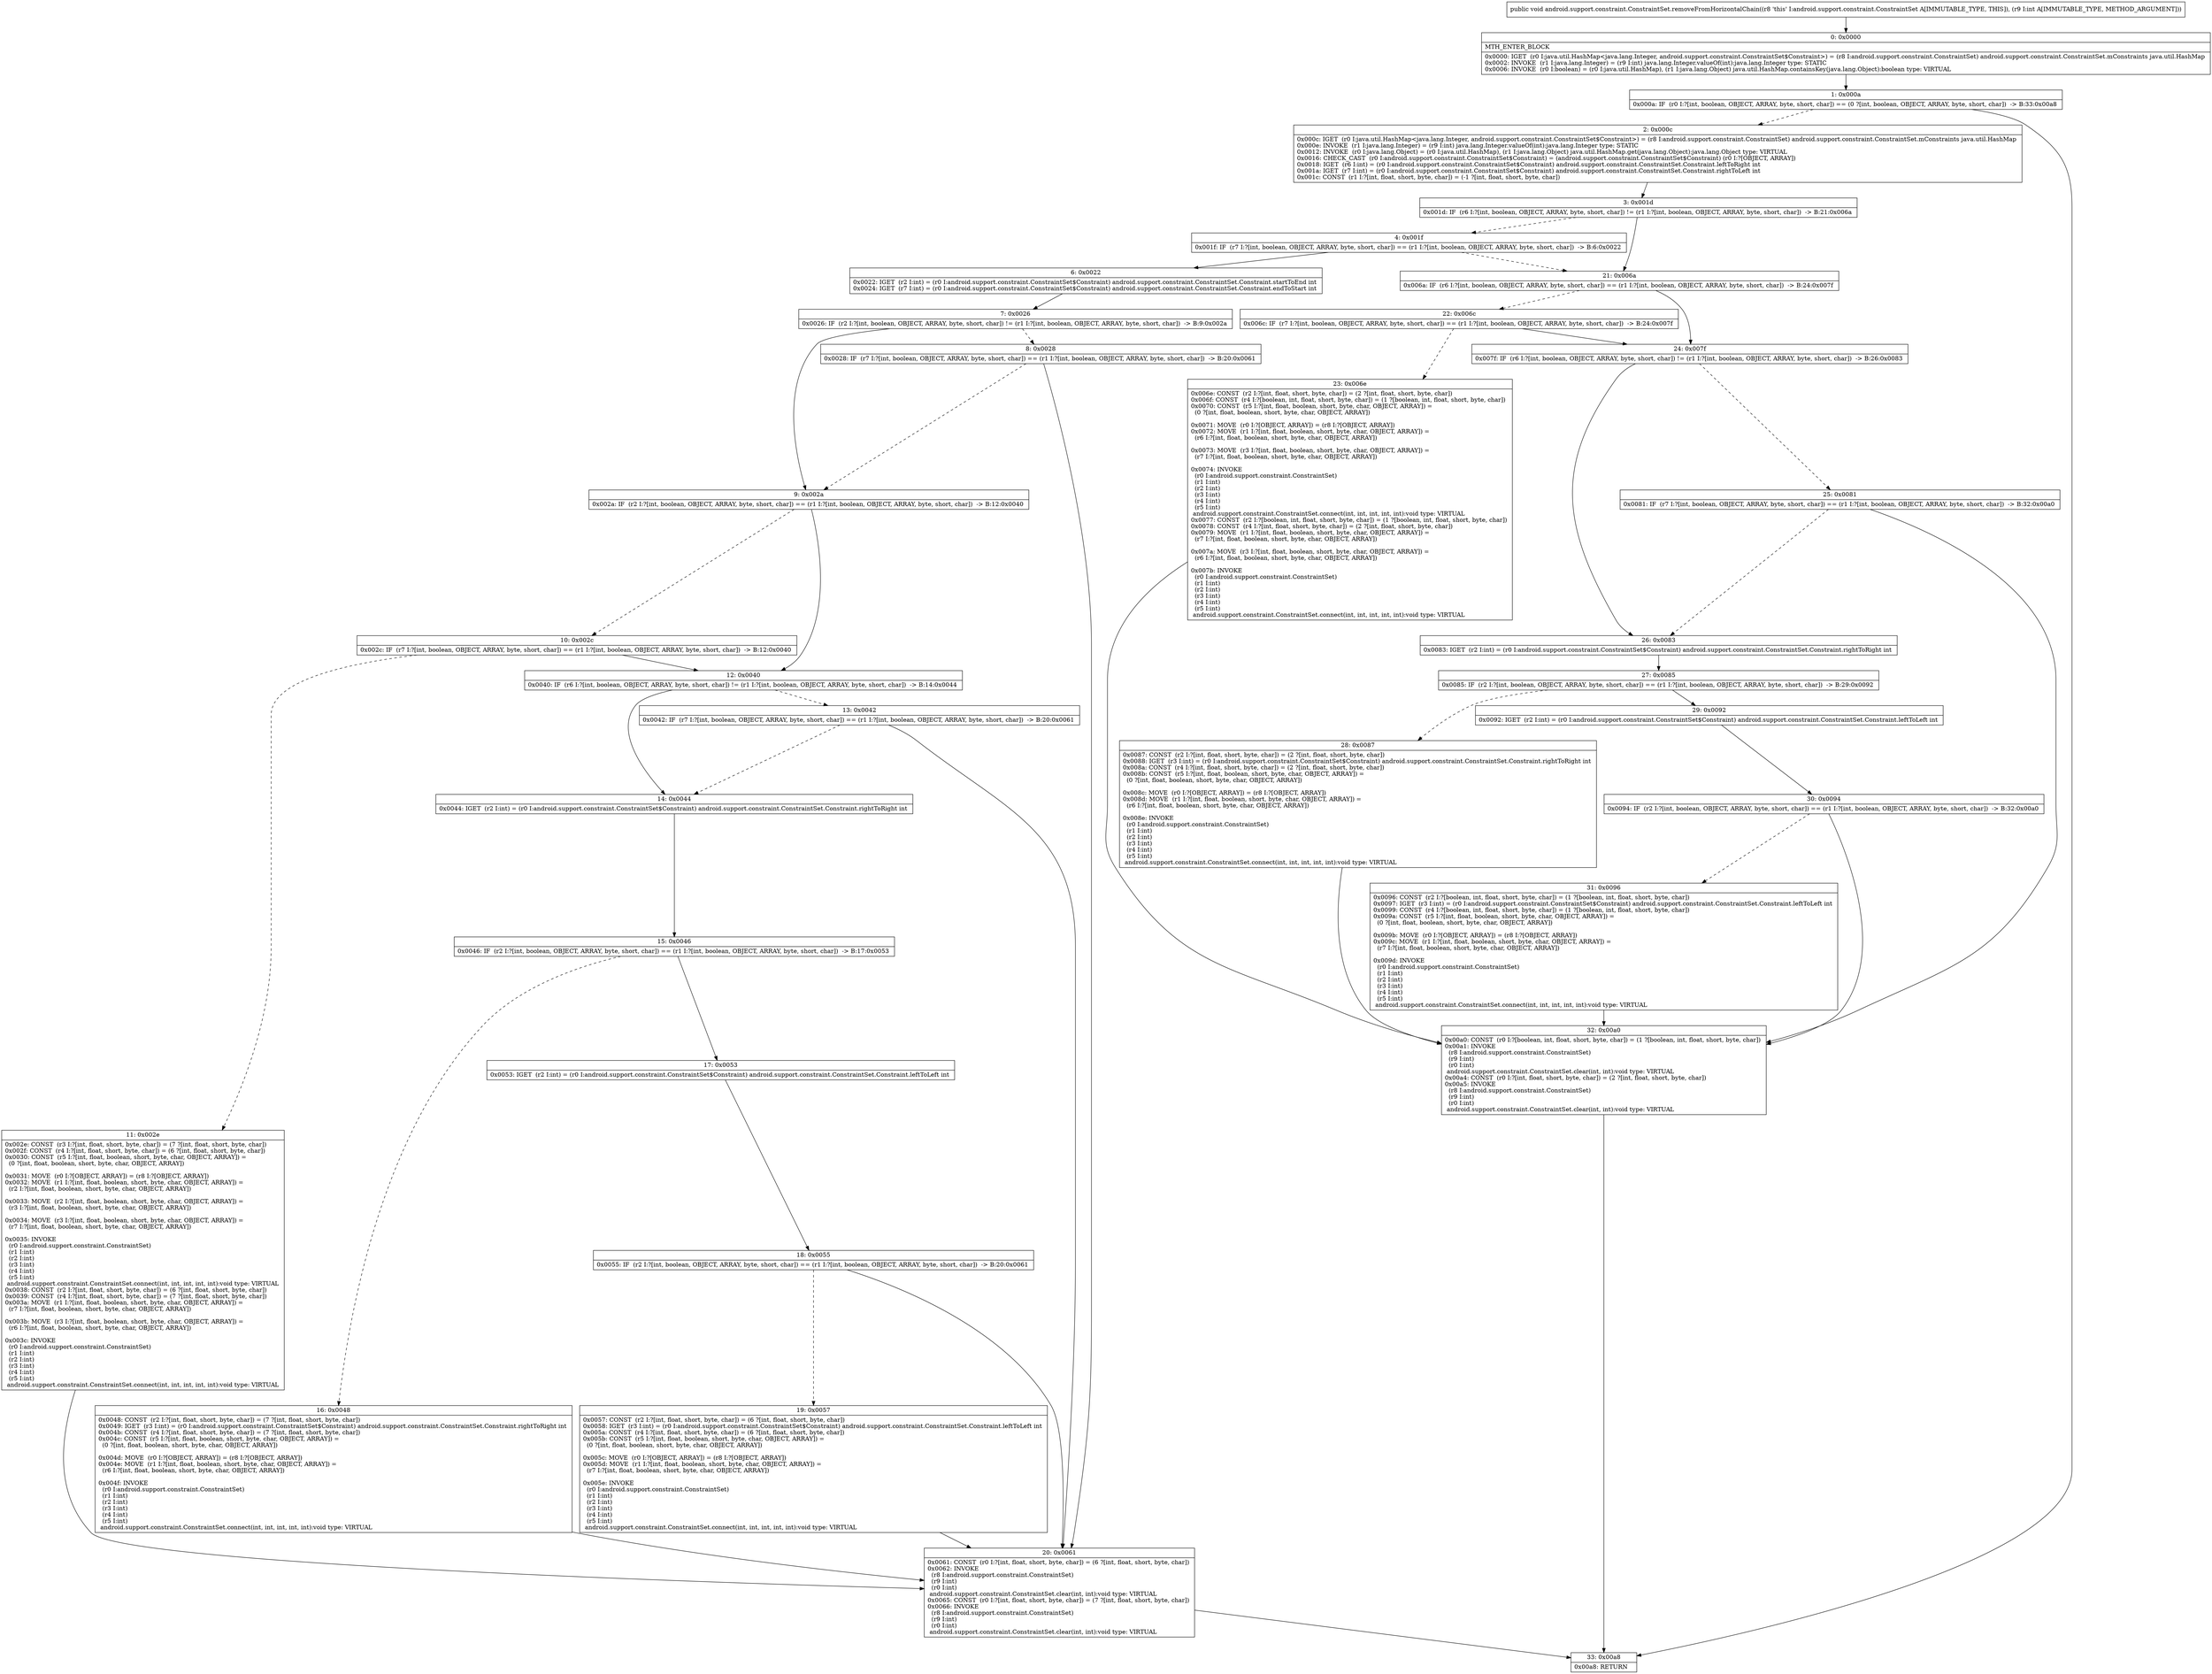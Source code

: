 digraph "CFG forandroid.support.constraint.ConstraintSet.removeFromHorizontalChain(I)V" {
Node_0 [shape=record,label="{0\:\ 0x0000|MTH_ENTER_BLOCK\l|0x0000: IGET  (r0 I:java.util.HashMap\<java.lang.Integer, android.support.constraint.ConstraintSet$Constraint\>) = (r8 I:android.support.constraint.ConstraintSet) android.support.constraint.ConstraintSet.mConstraints java.util.HashMap \l0x0002: INVOKE  (r1 I:java.lang.Integer) = (r9 I:int) java.lang.Integer.valueOf(int):java.lang.Integer type: STATIC \l0x0006: INVOKE  (r0 I:boolean) = (r0 I:java.util.HashMap), (r1 I:java.lang.Object) java.util.HashMap.containsKey(java.lang.Object):boolean type: VIRTUAL \l}"];
Node_1 [shape=record,label="{1\:\ 0x000a|0x000a: IF  (r0 I:?[int, boolean, OBJECT, ARRAY, byte, short, char]) == (0 ?[int, boolean, OBJECT, ARRAY, byte, short, char])  \-\> B:33:0x00a8 \l}"];
Node_2 [shape=record,label="{2\:\ 0x000c|0x000c: IGET  (r0 I:java.util.HashMap\<java.lang.Integer, android.support.constraint.ConstraintSet$Constraint\>) = (r8 I:android.support.constraint.ConstraintSet) android.support.constraint.ConstraintSet.mConstraints java.util.HashMap \l0x000e: INVOKE  (r1 I:java.lang.Integer) = (r9 I:int) java.lang.Integer.valueOf(int):java.lang.Integer type: STATIC \l0x0012: INVOKE  (r0 I:java.lang.Object) = (r0 I:java.util.HashMap), (r1 I:java.lang.Object) java.util.HashMap.get(java.lang.Object):java.lang.Object type: VIRTUAL \l0x0016: CHECK_CAST  (r0 I:android.support.constraint.ConstraintSet$Constraint) = (android.support.constraint.ConstraintSet$Constraint) (r0 I:?[OBJECT, ARRAY]) \l0x0018: IGET  (r6 I:int) = (r0 I:android.support.constraint.ConstraintSet$Constraint) android.support.constraint.ConstraintSet.Constraint.leftToRight int \l0x001a: IGET  (r7 I:int) = (r0 I:android.support.constraint.ConstraintSet$Constraint) android.support.constraint.ConstraintSet.Constraint.rightToLeft int \l0x001c: CONST  (r1 I:?[int, float, short, byte, char]) = (\-1 ?[int, float, short, byte, char]) \l}"];
Node_3 [shape=record,label="{3\:\ 0x001d|0x001d: IF  (r6 I:?[int, boolean, OBJECT, ARRAY, byte, short, char]) != (r1 I:?[int, boolean, OBJECT, ARRAY, byte, short, char])  \-\> B:21:0x006a \l}"];
Node_4 [shape=record,label="{4\:\ 0x001f|0x001f: IF  (r7 I:?[int, boolean, OBJECT, ARRAY, byte, short, char]) == (r1 I:?[int, boolean, OBJECT, ARRAY, byte, short, char])  \-\> B:6:0x0022 \l}"];
Node_6 [shape=record,label="{6\:\ 0x0022|0x0022: IGET  (r2 I:int) = (r0 I:android.support.constraint.ConstraintSet$Constraint) android.support.constraint.ConstraintSet.Constraint.startToEnd int \l0x0024: IGET  (r7 I:int) = (r0 I:android.support.constraint.ConstraintSet$Constraint) android.support.constraint.ConstraintSet.Constraint.endToStart int \l}"];
Node_7 [shape=record,label="{7\:\ 0x0026|0x0026: IF  (r2 I:?[int, boolean, OBJECT, ARRAY, byte, short, char]) != (r1 I:?[int, boolean, OBJECT, ARRAY, byte, short, char])  \-\> B:9:0x002a \l}"];
Node_8 [shape=record,label="{8\:\ 0x0028|0x0028: IF  (r7 I:?[int, boolean, OBJECT, ARRAY, byte, short, char]) == (r1 I:?[int, boolean, OBJECT, ARRAY, byte, short, char])  \-\> B:20:0x0061 \l}"];
Node_9 [shape=record,label="{9\:\ 0x002a|0x002a: IF  (r2 I:?[int, boolean, OBJECT, ARRAY, byte, short, char]) == (r1 I:?[int, boolean, OBJECT, ARRAY, byte, short, char])  \-\> B:12:0x0040 \l}"];
Node_10 [shape=record,label="{10\:\ 0x002c|0x002c: IF  (r7 I:?[int, boolean, OBJECT, ARRAY, byte, short, char]) == (r1 I:?[int, boolean, OBJECT, ARRAY, byte, short, char])  \-\> B:12:0x0040 \l}"];
Node_11 [shape=record,label="{11\:\ 0x002e|0x002e: CONST  (r3 I:?[int, float, short, byte, char]) = (7 ?[int, float, short, byte, char]) \l0x002f: CONST  (r4 I:?[int, float, short, byte, char]) = (6 ?[int, float, short, byte, char]) \l0x0030: CONST  (r5 I:?[int, float, boolean, short, byte, char, OBJECT, ARRAY]) = \l  (0 ?[int, float, boolean, short, byte, char, OBJECT, ARRAY])\l \l0x0031: MOVE  (r0 I:?[OBJECT, ARRAY]) = (r8 I:?[OBJECT, ARRAY]) \l0x0032: MOVE  (r1 I:?[int, float, boolean, short, byte, char, OBJECT, ARRAY]) = \l  (r2 I:?[int, float, boolean, short, byte, char, OBJECT, ARRAY])\l \l0x0033: MOVE  (r2 I:?[int, float, boolean, short, byte, char, OBJECT, ARRAY]) = \l  (r3 I:?[int, float, boolean, short, byte, char, OBJECT, ARRAY])\l \l0x0034: MOVE  (r3 I:?[int, float, boolean, short, byte, char, OBJECT, ARRAY]) = \l  (r7 I:?[int, float, boolean, short, byte, char, OBJECT, ARRAY])\l \l0x0035: INVOKE  \l  (r0 I:android.support.constraint.ConstraintSet)\l  (r1 I:int)\l  (r2 I:int)\l  (r3 I:int)\l  (r4 I:int)\l  (r5 I:int)\l android.support.constraint.ConstraintSet.connect(int, int, int, int, int):void type: VIRTUAL \l0x0038: CONST  (r2 I:?[int, float, short, byte, char]) = (6 ?[int, float, short, byte, char]) \l0x0039: CONST  (r4 I:?[int, float, short, byte, char]) = (7 ?[int, float, short, byte, char]) \l0x003a: MOVE  (r1 I:?[int, float, boolean, short, byte, char, OBJECT, ARRAY]) = \l  (r7 I:?[int, float, boolean, short, byte, char, OBJECT, ARRAY])\l \l0x003b: MOVE  (r3 I:?[int, float, boolean, short, byte, char, OBJECT, ARRAY]) = \l  (r6 I:?[int, float, boolean, short, byte, char, OBJECT, ARRAY])\l \l0x003c: INVOKE  \l  (r0 I:android.support.constraint.ConstraintSet)\l  (r1 I:int)\l  (r2 I:int)\l  (r3 I:int)\l  (r4 I:int)\l  (r5 I:int)\l android.support.constraint.ConstraintSet.connect(int, int, int, int, int):void type: VIRTUAL \l}"];
Node_12 [shape=record,label="{12\:\ 0x0040|0x0040: IF  (r6 I:?[int, boolean, OBJECT, ARRAY, byte, short, char]) != (r1 I:?[int, boolean, OBJECT, ARRAY, byte, short, char])  \-\> B:14:0x0044 \l}"];
Node_13 [shape=record,label="{13\:\ 0x0042|0x0042: IF  (r7 I:?[int, boolean, OBJECT, ARRAY, byte, short, char]) == (r1 I:?[int, boolean, OBJECT, ARRAY, byte, short, char])  \-\> B:20:0x0061 \l}"];
Node_14 [shape=record,label="{14\:\ 0x0044|0x0044: IGET  (r2 I:int) = (r0 I:android.support.constraint.ConstraintSet$Constraint) android.support.constraint.ConstraintSet.Constraint.rightToRight int \l}"];
Node_15 [shape=record,label="{15\:\ 0x0046|0x0046: IF  (r2 I:?[int, boolean, OBJECT, ARRAY, byte, short, char]) == (r1 I:?[int, boolean, OBJECT, ARRAY, byte, short, char])  \-\> B:17:0x0053 \l}"];
Node_16 [shape=record,label="{16\:\ 0x0048|0x0048: CONST  (r2 I:?[int, float, short, byte, char]) = (7 ?[int, float, short, byte, char]) \l0x0049: IGET  (r3 I:int) = (r0 I:android.support.constraint.ConstraintSet$Constraint) android.support.constraint.ConstraintSet.Constraint.rightToRight int \l0x004b: CONST  (r4 I:?[int, float, short, byte, char]) = (7 ?[int, float, short, byte, char]) \l0x004c: CONST  (r5 I:?[int, float, boolean, short, byte, char, OBJECT, ARRAY]) = \l  (0 ?[int, float, boolean, short, byte, char, OBJECT, ARRAY])\l \l0x004d: MOVE  (r0 I:?[OBJECT, ARRAY]) = (r8 I:?[OBJECT, ARRAY]) \l0x004e: MOVE  (r1 I:?[int, float, boolean, short, byte, char, OBJECT, ARRAY]) = \l  (r6 I:?[int, float, boolean, short, byte, char, OBJECT, ARRAY])\l \l0x004f: INVOKE  \l  (r0 I:android.support.constraint.ConstraintSet)\l  (r1 I:int)\l  (r2 I:int)\l  (r3 I:int)\l  (r4 I:int)\l  (r5 I:int)\l android.support.constraint.ConstraintSet.connect(int, int, int, int, int):void type: VIRTUAL \l}"];
Node_17 [shape=record,label="{17\:\ 0x0053|0x0053: IGET  (r2 I:int) = (r0 I:android.support.constraint.ConstraintSet$Constraint) android.support.constraint.ConstraintSet.Constraint.leftToLeft int \l}"];
Node_18 [shape=record,label="{18\:\ 0x0055|0x0055: IF  (r2 I:?[int, boolean, OBJECT, ARRAY, byte, short, char]) == (r1 I:?[int, boolean, OBJECT, ARRAY, byte, short, char])  \-\> B:20:0x0061 \l}"];
Node_19 [shape=record,label="{19\:\ 0x0057|0x0057: CONST  (r2 I:?[int, float, short, byte, char]) = (6 ?[int, float, short, byte, char]) \l0x0058: IGET  (r3 I:int) = (r0 I:android.support.constraint.ConstraintSet$Constraint) android.support.constraint.ConstraintSet.Constraint.leftToLeft int \l0x005a: CONST  (r4 I:?[int, float, short, byte, char]) = (6 ?[int, float, short, byte, char]) \l0x005b: CONST  (r5 I:?[int, float, boolean, short, byte, char, OBJECT, ARRAY]) = \l  (0 ?[int, float, boolean, short, byte, char, OBJECT, ARRAY])\l \l0x005c: MOVE  (r0 I:?[OBJECT, ARRAY]) = (r8 I:?[OBJECT, ARRAY]) \l0x005d: MOVE  (r1 I:?[int, float, boolean, short, byte, char, OBJECT, ARRAY]) = \l  (r7 I:?[int, float, boolean, short, byte, char, OBJECT, ARRAY])\l \l0x005e: INVOKE  \l  (r0 I:android.support.constraint.ConstraintSet)\l  (r1 I:int)\l  (r2 I:int)\l  (r3 I:int)\l  (r4 I:int)\l  (r5 I:int)\l android.support.constraint.ConstraintSet.connect(int, int, int, int, int):void type: VIRTUAL \l}"];
Node_20 [shape=record,label="{20\:\ 0x0061|0x0061: CONST  (r0 I:?[int, float, short, byte, char]) = (6 ?[int, float, short, byte, char]) \l0x0062: INVOKE  \l  (r8 I:android.support.constraint.ConstraintSet)\l  (r9 I:int)\l  (r0 I:int)\l android.support.constraint.ConstraintSet.clear(int, int):void type: VIRTUAL \l0x0065: CONST  (r0 I:?[int, float, short, byte, char]) = (7 ?[int, float, short, byte, char]) \l0x0066: INVOKE  \l  (r8 I:android.support.constraint.ConstraintSet)\l  (r9 I:int)\l  (r0 I:int)\l android.support.constraint.ConstraintSet.clear(int, int):void type: VIRTUAL \l}"];
Node_21 [shape=record,label="{21\:\ 0x006a|0x006a: IF  (r6 I:?[int, boolean, OBJECT, ARRAY, byte, short, char]) == (r1 I:?[int, boolean, OBJECT, ARRAY, byte, short, char])  \-\> B:24:0x007f \l}"];
Node_22 [shape=record,label="{22\:\ 0x006c|0x006c: IF  (r7 I:?[int, boolean, OBJECT, ARRAY, byte, short, char]) == (r1 I:?[int, boolean, OBJECT, ARRAY, byte, short, char])  \-\> B:24:0x007f \l}"];
Node_23 [shape=record,label="{23\:\ 0x006e|0x006e: CONST  (r2 I:?[int, float, short, byte, char]) = (2 ?[int, float, short, byte, char]) \l0x006f: CONST  (r4 I:?[boolean, int, float, short, byte, char]) = (1 ?[boolean, int, float, short, byte, char]) \l0x0070: CONST  (r5 I:?[int, float, boolean, short, byte, char, OBJECT, ARRAY]) = \l  (0 ?[int, float, boolean, short, byte, char, OBJECT, ARRAY])\l \l0x0071: MOVE  (r0 I:?[OBJECT, ARRAY]) = (r8 I:?[OBJECT, ARRAY]) \l0x0072: MOVE  (r1 I:?[int, float, boolean, short, byte, char, OBJECT, ARRAY]) = \l  (r6 I:?[int, float, boolean, short, byte, char, OBJECT, ARRAY])\l \l0x0073: MOVE  (r3 I:?[int, float, boolean, short, byte, char, OBJECT, ARRAY]) = \l  (r7 I:?[int, float, boolean, short, byte, char, OBJECT, ARRAY])\l \l0x0074: INVOKE  \l  (r0 I:android.support.constraint.ConstraintSet)\l  (r1 I:int)\l  (r2 I:int)\l  (r3 I:int)\l  (r4 I:int)\l  (r5 I:int)\l android.support.constraint.ConstraintSet.connect(int, int, int, int, int):void type: VIRTUAL \l0x0077: CONST  (r2 I:?[boolean, int, float, short, byte, char]) = (1 ?[boolean, int, float, short, byte, char]) \l0x0078: CONST  (r4 I:?[int, float, short, byte, char]) = (2 ?[int, float, short, byte, char]) \l0x0079: MOVE  (r1 I:?[int, float, boolean, short, byte, char, OBJECT, ARRAY]) = \l  (r7 I:?[int, float, boolean, short, byte, char, OBJECT, ARRAY])\l \l0x007a: MOVE  (r3 I:?[int, float, boolean, short, byte, char, OBJECT, ARRAY]) = \l  (r6 I:?[int, float, boolean, short, byte, char, OBJECT, ARRAY])\l \l0x007b: INVOKE  \l  (r0 I:android.support.constraint.ConstraintSet)\l  (r1 I:int)\l  (r2 I:int)\l  (r3 I:int)\l  (r4 I:int)\l  (r5 I:int)\l android.support.constraint.ConstraintSet.connect(int, int, int, int, int):void type: VIRTUAL \l}"];
Node_24 [shape=record,label="{24\:\ 0x007f|0x007f: IF  (r6 I:?[int, boolean, OBJECT, ARRAY, byte, short, char]) != (r1 I:?[int, boolean, OBJECT, ARRAY, byte, short, char])  \-\> B:26:0x0083 \l}"];
Node_25 [shape=record,label="{25\:\ 0x0081|0x0081: IF  (r7 I:?[int, boolean, OBJECT, ARRAY, byte, short, char]) == (r1 I:?[int, boolean, OBJECT, ARRAY, byte, short, char])  \-\> B:32:0x00a0 \l}"];
Node_26 [shape=record,label="{26\:\ 0x0083|0x0083: IGET  (r2 I:int) = (r0 I:android.support.constraint.ConstraintSet$Constraint) android.support.constraint.ConstraintSet.Constraint.rightToRight int \l}"];
Node_27 [shape=record,label="{27\:\ 0x0085|0x0085: IF  (r2 I:?[int, boolean, OBJECT, ARRAY, byte, short, char]) == (r1 I:?[int, boolean, OBJECT, ARRAY, byte, short, char])  \-\> B:29:0x0092 \l}"];
Node_28 [shape=record,label="{28\:\ 0x0087|0x0087: CONST  (r2 I:?[int, float, short, byte, char]) = (2 ?[int, float, short, byte, char]) \l0x0088: IGET  (r3 I:int) = (r0 I:android.support.constraint.ConstraintSet$Constraint) android.support.constraint.ConstraintSet.Constraint.rightToRight int \l0x008a: CONST  (r4 I:?[int, float, short, byte, char]) = (2 ?[int, float, short, byte, char]) \l0x008b: CONST  (r5 I:?[int, float, boolean, short, byte, char, OBJECT, ARRAY]) = \l  (0 ?[int, float, boolean, short, byte, char, OBJECT, ARRAY])\l \l0x008c: MOVE  (r0 I:?[OBJECT, ARRAY]) = (r8 I:?[OBJECT, ARRAY]) \l0x008d: MOVE  (r1 I:?[int, float, boolean, short, byte, char, OBJECT, ARRAY]) = \l  (r6 I:?[int, float, boolean, short, byte, char, OBJECT, ARRAY])\l \l0x008e: INVOKE  \l  (r0 I:android.support.constraint.ConstraintSet)\l  (r1 I:int)\l  (r2 I:int)\l  (r3 I:int)\l  (r4 I:int)\l  (r5 I:int)\l android.support.constraint.ConstraintSet.connect(int, int, int, int, int):void type: VIRTUAL \l}"];
Node_29 [shape=record,label="{29\:\ 0x0092|0x0092: IGET  (r2 I:int) = (r0 I:android.support.constraint.ConstraintSet$Constraint) android.support.constraint.ConstraintSet.Constraint.leftToLeft int \l}"];
Node_30 [shape=record,label="{30\:\ 0x0094|0x0094: IF  (r2 I:?[int, boolean, OBJECT, ARRAY, byte, short, char]) == (r1 I:?[int, boolean, OBJECT, ARRAY, byte, short, char])  \-\> B:32:0x00a0 \l}"];
Node_31 [shape=record,label="{31\:\ 0x0096|0x0096: CONST  (r2 I:?[boolean, int, float, short, byte, char]) = (1 ?[boolean, int, float, short, byte, char]) \l0x0097: IGET  (r3 I:int) = (r0 I:android.support.constraint.ConstraintSet$Constraint) android.support.constraint.ConstraintSet.Constraint.leftToLeft int \l0x0099: CONST  (r4 I:?[boolean, int, float, short, byte, char]) = (1 ?[boolean, int, float, short, byte, char]) \l0x009a: CONST  (r5 I:?[int, float, boolean, short, byte, char, OBJECT, ARRAY]) = \l  (0 ?[int, float, boolean, short, byte, char, OBJECT, ARRAY])\l \l0x009b: MOVE  (r0 I:?[OBJECT, ARRAY]) = (r8 I:?[OBJECT, ARRAY]) \l0x009c: MOVE  (r1 I:?[int, float, boolean, short, byte, char, OBJECT, ARRAY]) = \l  (r7 I:?[int, float, boolean, short, byte, char, OBJECT, ARRAY])\l \l0x009d: INVOKE  \l  (r0 I:android.support.constraint.ConstraintSet)\l  (r1 I:int)\l  (r2 I:int)\l  (r3 I:int)\l  (r4 I:int)\l  (r5 I:int)\l android.support.constraint.ConstraintSet.connect(int, int, int, int, int):void type: VIRTUAL \l}"];
Node_32 [shape=record,label="{32\:\ 0x00a0|0x00a0: CONST  (r0 I:?[boolean, int, float, short, byte, char]) = (1 ?[boolean, int, float, short, byte, char]) \l0x00a1: INVOKE  \l  (r8 I:android.support.constraint.ConstraintSet)\l  (r9 I:int)\l  (r0 I:int)\l android.support.constraint.ConstraintSet.clear(int, int):void type: VIRTUAL \l0x00a4: CONST  (r0 I:?[int, float, short, byte, char]) = (2 ?[int, float, short, byte, char]) \l0x00a5: INVOKE  \l  (r8 I:android.support.constraint.ConstraintSet)\l  (r9 I:int)\l  (r0 I:int)\l android.support.constraint.ConstraintSet.clear(int, int):void type: VIRTUAL \l}"];
Node_33 [shape=record,label="{33\:\ 0x00a8|0x00a8: RETURN   \l}"];
MethodNode[shape=record,label="{public void android.support.constraint.ConstraintSet.removeFromHorizontalChain((r8 'this' I:android.support.constraint.ConstraintSet A[IMMUTABLE_TYPE, THIS]), (r9 I:int A[IMMUTABLE_TYPE, METHOD_ARGUMENT])) }"];
MethodNode -> Node_0;
Node_0 -> Node_1;
Node_1 -> Node_2[style=dashed];
Node_1 -> Node_33;
Node_2 -> Node_3;
Node_3 -> Node_4[style=dashed];
Node_3 -> Node_21;
Node_4 -> Node_6;
Node_4 -> Node_21[style=dashed];
Node_6 -> Node_7;
Node_7 -> Node_8[style=dashed];
Node_7 -> Node_9;
Node_8 -> Node_9[style=dashed];
Node_8 -> Node_20;
Node_9 -> Node_10[style=dashed];
Node_9 -> Node_12;
Node_10 -> Node_11[style=dashed];
Node_10 -> Node_12;
Node_11 -> Node_20;
Node_12 -> Node_13[style=dashed];
Node_12 -> Node_14;
Node_13 -> Node_14[style=dashed];
Node_13 -> Node_20;
Node_14 -> Node_15;
Node_15 -> Node_16[style=dashed];
Node_15 -> Node_17;
Node_16 -> Node_20;
Node_17 -> Node_18;
Node_18 -> Node_19[style=dashed];
Node_18 -> Node_20;
Node_19 -> Node_20;
Node_20 -> Node_33;
Node_21 -> Node_22[style=dashed];
Node_21 -> Node_24;
Node_22 -> Node_23[style=dashed];
Node_22 -> Node_24;
Node_23 -> Node_32;
Node_24 -> Node_25[style=dashed];
Node_24 -> Node_26;
Node_25 -> Node_26[style=dashed];
Node_25 -> Node_32;
Node_26 -> Node_27;
Node_27 -> Node_28[style=dashed];
Node_27 -> Node_29;
Node_28 -> Node_32;
Node_29 -> Node_30;
Node_30 -> Node_31[style=dashed];
Node_30 -> Node_32;
Node_31 -> Node_32;
Node_32 -> Node_33;
}

